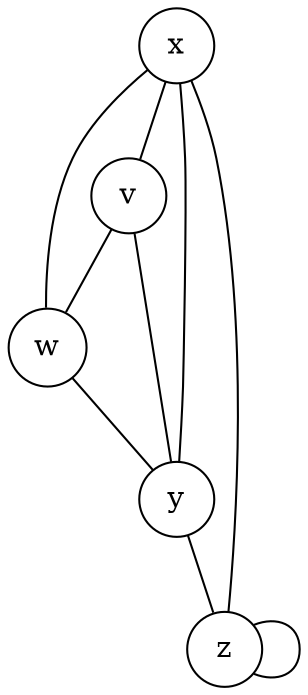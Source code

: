 graph {
  "v" [
    shape = "circle",
  ];
  "w" [
    shape = "circle",
  ];
  "y" [
    shape = "circle",
  ];
  "z" [
    shape = "circle",
  ];
  "x" [
    shape = "circle",
  ];
  "w" -- "y";
  "y" -- "z";
  "z" -- "z";
  "v" -- {"w" "y"};
  "x" -- {"v" "w" "y" "z"};
}